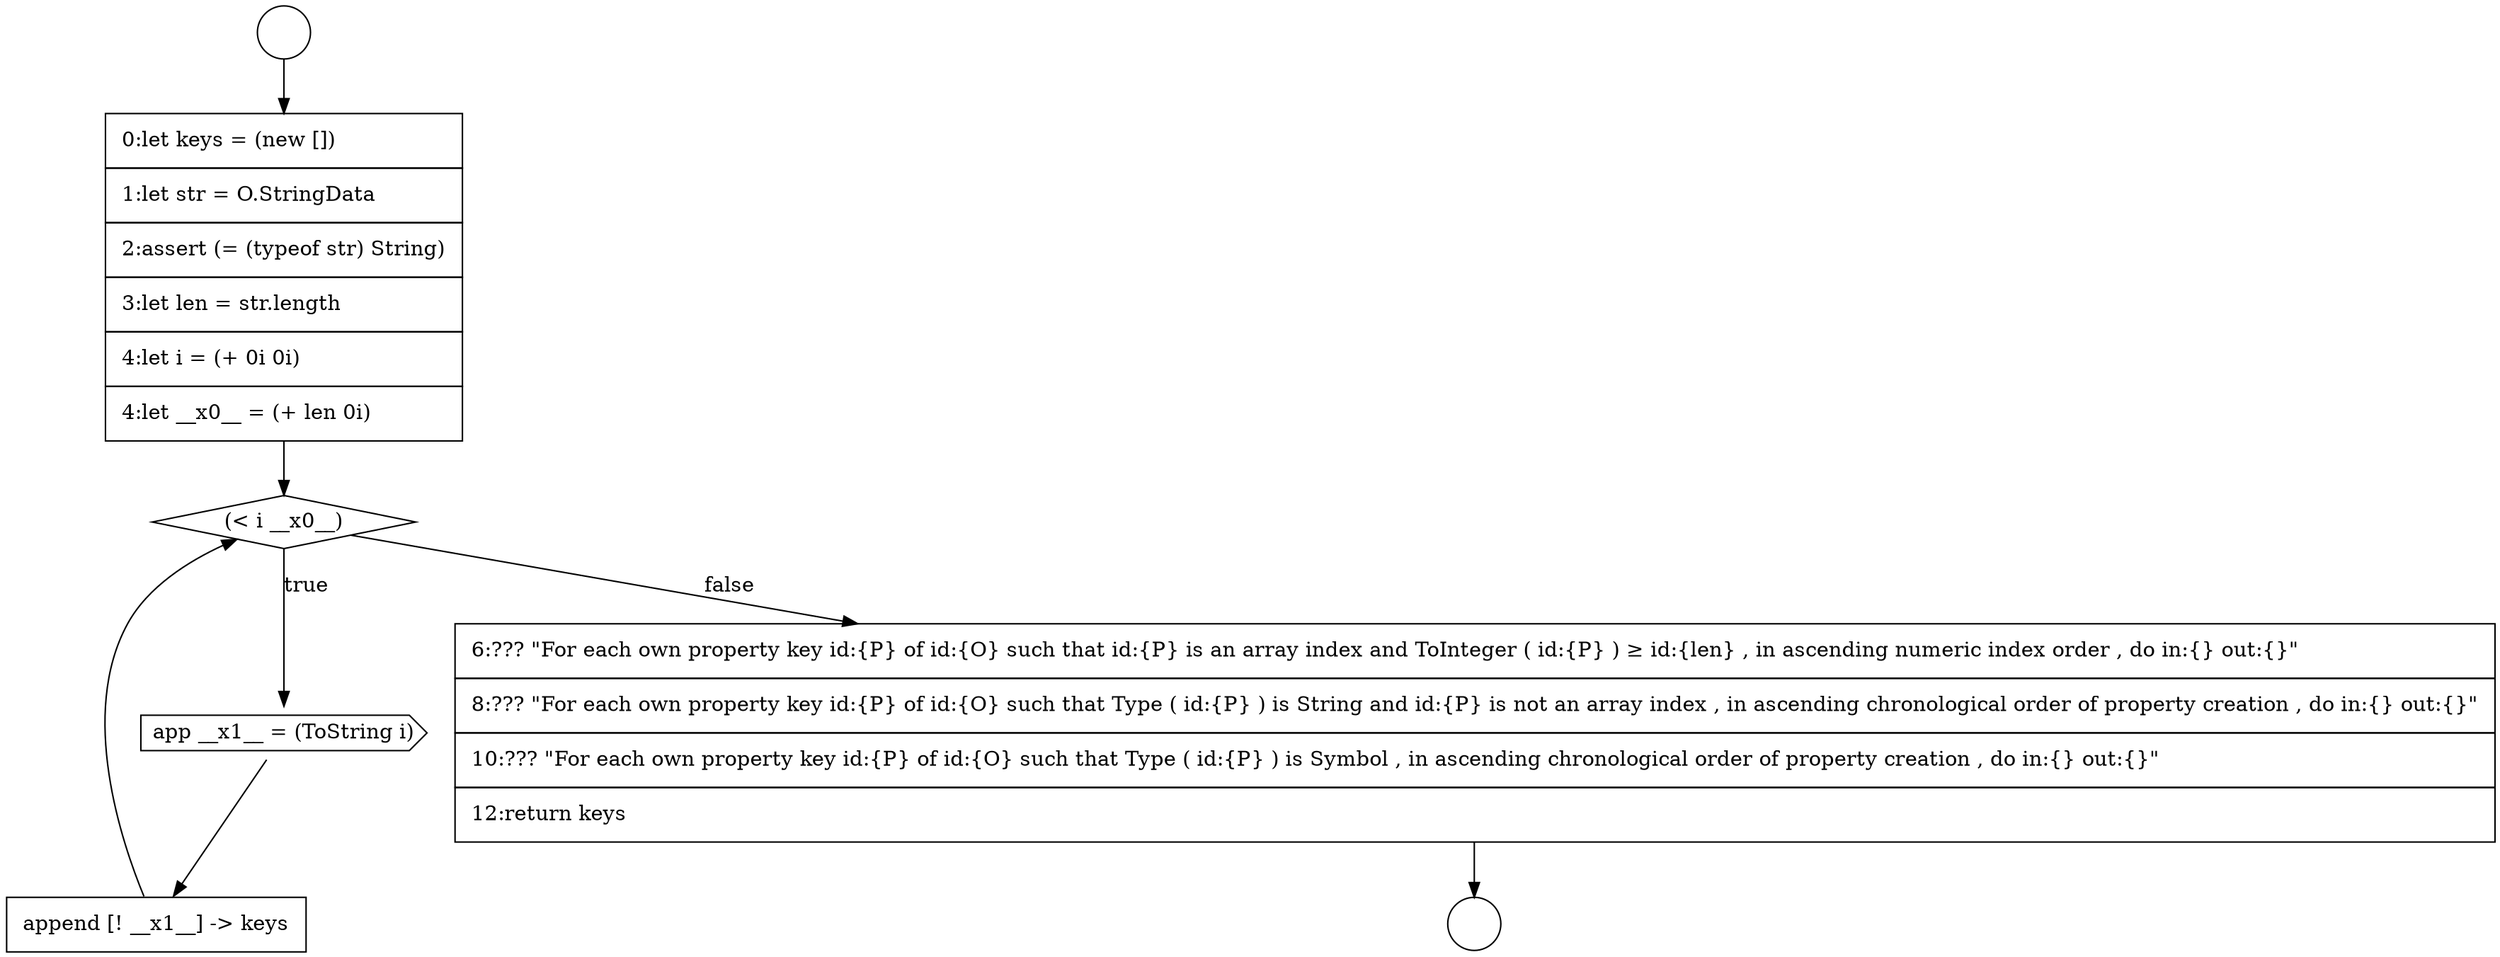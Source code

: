 digraph {
  node0 [shape=circle label=" " color="black" fillcolor="white" style=filled]
  node5 [shape=none, margin=0, label=<<font color="black">
    <table border="0" cellborder="1" cellspacing="0" cellpadding="10">
      <tr><td align="left">append [! __x1__] -&gt; keys</td></tr>
    </table>
  </font>> color="black" fillcolor="white" style=filled]
  node1 [shape=circle label=" " color="black" fillcolor="white" style=filled]
  node6 [shape=none, margin=0, label=<<font color="black">
    <table border="0" cellborder="1" cellspacing="0" cellpadding="10">
      <tr><td align="left">6:??? &quot;For each own property key id:{P} of id:{O} such that id:{P} is an array index and ToInteger ( id:{P} ) &ge; id:{len} , in ascending numeric index order , do in:{} out:{}&quot;</td></tr>
      <tr><td align="left">8:??? &quot;For each own property key id:{P} of id:{O} such that Type ( id:{P} ) is String and id:{P} is not an array index , in ascending chronological order of property creation , do in:{} out:{}&quot;</td></tr>
      <tr><td align="left">10:??? &quot;For each own property key id:{P} of id:{O} such that Type ( id:{P} ) is Symbol , in ascending chronological order of property creation , do in:{} out:{}&quot;</td></tr>
      <tr><td align="left">12:return keys</td></tr>
    </table>
  </font>> color="black" fillcolor="white" style=filled]
  node2 [shape=none, margin=0, label=<<font color="black">
    <table border="0" cellborder="1" cellspacing="0" cellpadding="10">
      <tr><td align="left">0:let keys = (new [])</td></tr>
      <tr><td align="left">1:let str = O.StringData</td></tr>
      <tr><td align="left">2:assert (= (typeof str) String)</td></tr>
      <tr><td align="left">3:let len = str.length</td></tr>
      <tr><td align="left">4:let i = (+ 0i 0i)</td></tr>
      <tr><td align="left">4:let __x0__ = (+ len 0i)</td></tr>
    </table>
  </font>> color="black" fillcolor="white" style=filled]
  node3 [shape=diamond, label=<<font color="black">(&lt; i __x0__)</font>> color="black" fillcolor="white" style=filled]
  node4 [shape=cds, label=<<font color="black">app __x1__ = (ToString i)</font>> color="black" fillcolor="white" style=filled]
  node3 -> node4 [label=<<font color="black">true</font>> color="black"]
  node3 -> node6 [label=<<font color="black">false</font>> color="black"]
  node2 -> node3 [ color="black"]
  node0 -> node2 [ color="black"]
  node5 -> node3 [ color="black"]
  node4 -> node5 [ color="black"]
  node6 -> node1 [ color="black"]
}
